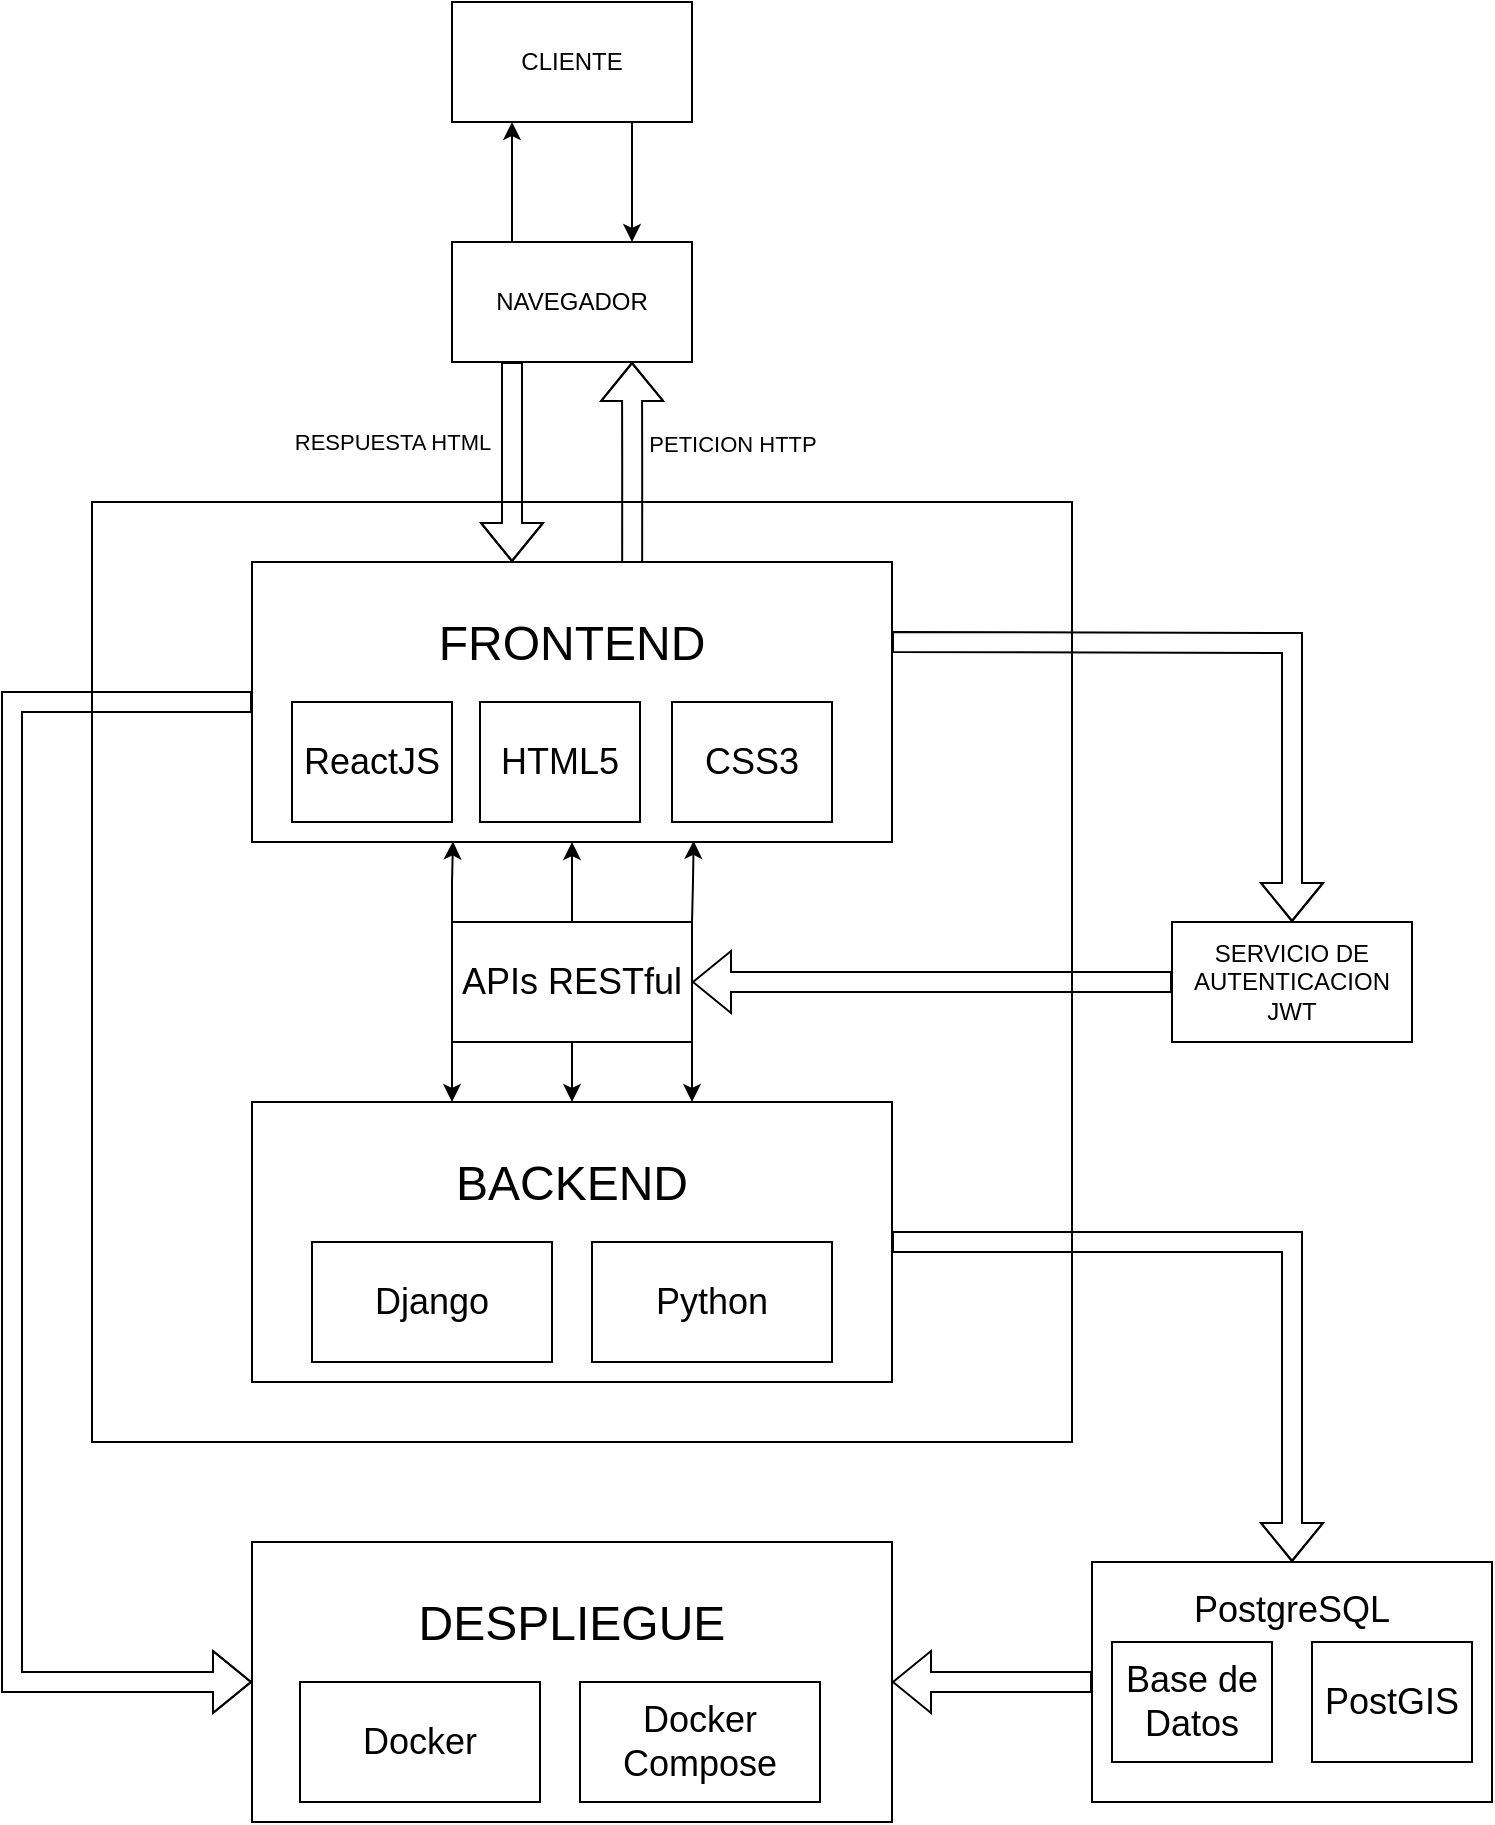 <mxfile version="24.8.8">
  <diagram name="Página-1" id="cQ6sHQg1TOTEwoILe-By">
    <mxGraphModel dx="1006" dy="1119" grid="1" gridSize="10" guides="1" tooltips="1" connect="1" arrows="1" fold="1" page="1" pageScale="1" pageWidth="827" pageHeight="1169" math="0" shadow="0">
      <root>
        <mxCell id="0" />
        <mxCell id="1" parent="0" />
        <mxCell id="9yZUarIItu-rTRObUb3v-1" value="" style="rounded=0;whiteSpace=wrap;html=1;" parent="1" vertex="1">
          <mxGeometry x="80" y="290" width="490" height="470" as="geometry" />
        </mxCell>
        <mxCell id="9yZUarIItu-rTRObUb3v-15" value="" style="edgeStyle=orthogonalEdgeStyle;rounded=0;orthogonalLoop=1;jettySize=auto;html=1;entryX=0.75;entryY=1;entryDx=0;entryDy=0;exitX=0.594;exitY=0.071;exitDx=0;exitDy=0;exitPerimeter=0;shape=flexArrow;" parent="1" source="9yZUarIItu-rTRObUb3v-2" target="9yZUarIItu-rTRObUb3v-11" edge="1">
          <mxGeometry relative="1" as="geometry">
            <mxPoint x="320" y="200" as="targetPoint" />
          </mxGeometry>
        </mxCell>
        <mxCell id="9yZUarIItu-rTRObUb3v-16" value="PETICION HTTP" style="edgeLabel;html=1;align=center;verticalAlign=middle;resizable=0;points=[];" parent="9yZUarIItu-rTRObUb3v-15" vertex="1" connectable="0">
          <mxGeometry x="0.312" y="1" relative="1" as="geometry">
            <mxPoint x="51" y="3" as="offset" />
          </mxGeometry>
        </mxCell>
        <mxCell id="9yZUarIItu-rTRObUb3v-2" value="&lt;font style=&quot;font-size: 24px;&quot;&gt;FRONTEND&lt;/font&gt;&lt;div&gt;&lt;br&gt;&lt;/div&gt;&lt;div&gt;&lt;br&gt;&lt;/div&gt;&lt;div&gt;&lt;br&gt;&lt;/div&gt;&lt;div&gt;&lt;br&gt;&lt;/div&gt;" style="rounded=0;whiteSpace=wrap;html=1;" parent="1" vertex="1">
          <mxGeometry x="160" y="320" width="320" height="140" as="geometry" />
        </mxCell>
        <mxCell id="9yZUarIItu-rTRObUb3v-3" value="&lt;font style=&quot;font-size: 18px;&quot;&gt;ReactJS&lt;/font&gt;" style="rounded=0;whiteSpace=wrap;html=1;" parent="1" vertex="1">
          <mxGeometry x="180" y="390" width="80" height="60" as="geometry" />
        </mxCell>
        <mxCell id="9yZUarIItu-rTRObUb3v-5" value="&lt;div&gt;&lt;span style=&quot;font-size: 24px;&quot;&gt;BACKEND&lt;/span&gt;&lt;/div&gt;&lt;div&gt;&lt;span style=&quot;font-size: 24px;&quot;&gt;&lt;br&gt;&lt;/span&gt;&lt;/div&gt;&lt;div&gt;&lt;span style=&quot;font-size: 24px;&quot;&gt;&lt;br&gt;&lt;/span&gt;&lt;/div&gt;" style="rounded=0;whiteSpace=wrap;html=1;" parent="1" vertex="1">
          <mxGeometry x="160" y="590" width="320" height="140" as="geometry" />
        </mxCell>
        <mxCell id="9yZUarIItu-rTRObUb3v-6" value="&lt;font style=&quot;font-size: 18px;&quot;&gt;Django&lt;/font&gt;" style="rounded=0;whiteSpace=wrap;html=1;" parent="1" vertex="1">
          <mxGeometry x="190" y="660" width="120" height="60" as="geometry" />
        </mxCell>
        <mxCell id="PBDR8g_2GoYbpBvPSrzh-3" value="" style="edgeStyle=orthogonalEdgeStyle;rounded=0;orthogonalLoop=1;jettySize=auto;html=1;entryX=0.5;entryY=0;entryDx=0;entryDy=0;" edge="1" parent="1" source="9yZUarIItu-rTRObUb3v-7" target="9yZUarIItu-rTRObUb3v-5">
          <mxGeometry relative="1" as="geometry" />
        </mxCell>
        <mxCell id="PBDR8g_2GoYbpBvPSrzh-4" value="" style="edgeStyle=orthogonalEdgeStyle;rounded=0;orthogonalLoop=1;jettySize=auto;html=1;entryX=0.5;entryY=1;entryDx=0;entryDy=0;" edge="1" parent="1" source="9yZUarIItu-rTRObUb3v-7" target="9yZUarIItu-rTRObUb3v-2">
          <mxGeometry relative="1" as="geometry" />
        </mxCell>
        <mxCell id="9yZUarIItu-rTRObUb3v-7" value="&lt;font style=&quot;font-size: 18px;&quot;&gt;APIs RESTful&lt;/font&gt;" style="rounded=0;whiteSpace=wrap;html=1;" parent="1" vertex="1">
          <mxGeometry x="260" y="500" width="120" height="60" as="geometry" />
        </mxCell>
        <mxCell id="9yZUarIItu-rTRObUb3v-8" value="CLIENTE" style="rounded=0;whiteSpace=wrap;html=1;" parent="1" vertex="1">
          <mxGeometry x="260" y="40" width="120" height="60" as="geometry" />
        </mxCell>
        <mxCell id="9yZUarIItu-rTRObUb3v-9" value="SERVICIO DE AUTENTICACION&lt;div&gt;JWT&lt;/div&gt;" style="rounded=0;whiteSpace=wrap;html=1;" parent="1" vertex="1">
          <mxGeometry x="620" y="500" width="120" height="60" as="geometry" />
        </mxCell>
        <mxCell id="PBDR8g_2GoYbpBvPSrzh-20" value="" style="rounded=0;orthogonalLoop=1;jettySize=auto;html=1;entryX=0.25;entryY=1;entryDx=0;entryDy=0;exitX=0.25;exitY=0;exitDx=0;exitDy=0;" edge="1" parent="1" source="9yZUarIItu-rTRObUb3v-11" target="9yZUarIItu-rTRObUb3v-8">
          <mxGeometry relative="1" as="geometry" />
        </mxCell>
        <mxCell id="9yZUarIItu-rTRObUb3v-11" value="NAVEGADOR" style="rounded=0;whiteSpace=wrap;html=1;" parent="1" vertex="1">
          <mxGeometry x="260" y="160" width="120" height="60" as="geometry" />
        </mxCell>
        <mxCell id="9yZUarIItu-rTRObUb3v-12" value="&lt;span style=&quot;font-size: 18px;&quot;&gt;PostgreSQL&lt;/span&gt;&lt;div&gt;&lt;span style=&quot;font-size: 18px;&quot;&gt;&lt;br&gt;&lt;/span&gt;&lt;/div&gt;&lt;div&gt;&lt;span style=&quot;font-size: 18px;&quot;&gt;&lt;br&gt;&lt;/span&gt;&lt;/div&gt;&lt;div&gt;&lt;br&gt;&lt;/div&gt;&lt;div&gt;&lt;br&gt;&lt;/div&gt;" style="rounded=0;whiteSpace=wrap;html=1;" parent="1" vertex="1">
          <mxGeometry x="580" y="820" width="200" height="120" as="geometry" />
        </mxCell>
        <mxCell id="9yZUarIItu-rTRObUb3v-13" value="&lt;span style=&quot;font-size: 18px;&quot;&gt;Python&lt;/span&gt;" style="rounded=0;whiteSpace=wrap;html=1;" parent="1" vertex="1">
          <mxGeometry x="330" y="660" width="120" height="60" as="geometry" />
        </mxCell>
        <mxCell id="9yZUarIItu-rTRObUb3v-17" value="" style="endArrow=classic;html=1;rounded=0;exitX=0.25;exitY=1;exitDx=0;exitDy=0;shape=flexArrow;" parent="1" source="9yZUarIItu-rTRObUb3v-11" edge="1">
          <mxGeometry width="50" height="50" relative="1" as="geometry">
            <mxPoint x="330" y="430" as="sourcePoint" />
            <mxPoint x="290" y="320" as="targetPoint" />
            <Array as="points">
              <mxPoint x="290" y="260" />
            </Array>
          </mxGeometry>
        </mxCell>
        <mxCell id="9yZUarIItu-rTRObUb3v-18" value="RESPUESTA HTML" style="edgeLabel;html=1;align=center;verticalAlign=middle;resizable=0;points=[];" parent="1" vertex="1" connectable="0">
          <mxGeometry x="230.0" y="260.0" as="geometry" />
        </mxCell>
        <mxCell id="PBDR8g_2GoYbpBvPSrzh-1" value="&lt;font style=&quot;font-size: 18px;&quot;&gt;HTML5&lt;/font&gt;" style="rounded=0;whiteSpace=wrap;html=1;" vertex="1" parent="1">
          <mxGeometry x="274" y="390" width="80" height="60" as="geometry" />
        </mxCell>
        <mxCell id="PBDR8g_2GoYbpBvPSrzh-2" value="&lt;font style=&quot;font-size: 18px;&quot;&gt;CSS3&lt;/font&gt;" style="rounded=0;whiteSpace=wrap;html=1;" vertex="1" parent="1">
          <mxGeometry x="370" y="390" width="80" height="60" as="geometry" />
        </mxCell>
        <mxCell id="PBDR8g_2GoYbpBvPSrzh-5" value="" style="shape=flexArrow;endArrow=classic;html=1;rounded=0;entryX=0.5;entryY=0;entryDx=0;entryDy=0;edgeStyle=orthogonalEdgeStyle;" edge="1" parent="1" target="9yZUarIItu-rTRObUb3v-9">
          <mxGeometry width="50" height="50" relative="1" as="geometry">
            <mxPoint x="480" y="360" as="sourcePoint" />
            <mxPoint x="390" y="390" as="targetPoint" />
          </mxGeometry>
        </mxCell>
        <mxCell id="PBDR8g_2GoYbpBvPSrzh-7" value="" style="edgeStyle=orthogonalEdgeStyle;rounded=0;orthogonalLoop=1;jettySize=auto;html=1;entryX=0.69;entryY=0.996;entryDx=0;entryDy=0;entryPerimeter=0;" edge="1" parent="1" target="9yZUarIItu-rTRObUb3v-2">
          <mxGeometry relative="1" as="geometry">
            <mxPoint x="380" y="500" as="sourcePoint" />
            <mxPoint x="330" y="470" as="targetPoint" />
          </mxGeometry>
        </mxCell>
        <mxCell id="PBDR8g_2GoYbpBvPSrzh-9" value="" style="edgeStyle=orthogonalEdgeStyle;rounded=0;orthogonalLoop=1;jettySize=auto;html=1;entryX=0.314;entryY=0.998;entryDx=0;entryDy=0;entryPerimeter=0;exitX=0;exitY=0;exitDx=0;exitDy=0;" edge="1" parent="1" source="9yZUarIItu-rTRObUb3v-7" target="9yZUarIItu-rTRObUb3v-2">
          <mxGeometry relative="1" as="geometry">
            <mxPoint x="330" y="510" as="sourcePoint" />
            <mxPoint x="330" y="470" as="targetPoint" />
          </mxGeometry>
        </mxCell>
        <mxCell id="PBDR8g_2GoYbpBvPSrzh-10" value="" style="rounded=0;orthogonalLoop=1;jettySize=auto;html=1;exitX=1;exitY=1;exitDx=0;exitDy=0;" edge="1" parent="1" source="9yZUarIItu-rTRObUb3v-7">
          <mxGeometry relative="1" as="geometry">
            <mxPoint x="380" y="575" as="sourcePoint" />
            <mxPoint x="380" y="590" as="targetPoint" />
          </mxGeometry>
        </mxCell>
        <mxCell id="PBDR8g_2GoYbpBvPSrzh-11" value="" style="edgeStyle=orthogonalEdgeStyle;rounded=0;orthogonalLoop=1;jettySize=auto;html=1;exitX=0;exitY=1;exitDx=0;exitDy=0;" edge="1" parent="1" source="9yZUarIItu-rTRObUb3v-7">
          <mxGeometry relative="1" as="geometry">
            <mxPoint x="330" y="570" as="sourcePoint" />
            <mxPoint x="260" y="590" as="targetPoint" />
          </mxGeometry>
        </mxCell>
        <mxCell id="PBDR8g_2GoYbpBvPSrzh-12" value="" style="shape=flexArrow;endArrow=classic;html=1;rounded=0;entryX=1;entryY=0.5;entryDx=0;entryDy=0;exitX=0;exitY=0.5;exitDx=0;exitDy=0;" edge="1" parent="1" source="9yZUarIItu-rTRObUb3v-9" target="9yZUarIItu-rTRObUb3v-7">
          <mxGeometry width="50" height="50" relative="1" as="geometry">
            <mxPoint x="690" y="600" as="sourcePoint" />
            <mxPoint x="380" y="520" as="targetPoint" />
          </mxGeometry>
        </mxCell>
        <mxCell id="PBDR8g_2GoYbpBvPSrzh-14" value="&lt;span style=&quot;font-size: 24px;&quot;&gt;DESPLIEGUE&lt;/span&gt;&lt;div&gt;&lt;span style=&quot;font-size: 24px;&quot;&gt;&lt;br&gt;&lt;/span&gt;&lt;/div&gt;&lt;div&gt;&lt;span style=&quot;font-size: 24px;&quot;&gt;&lt;br&gt;&lt;/span&gt;&lt;/div&gt;" style="rounded=0;whiteSpace=wrap;html=1;" vertex="1" parent="1">
          <mxGeometry x="160" y="810" width="320" height="140" as="geometry" />
        </mxCell>
        <mxCell id="PBDR8g_2GoYbpBvPSrzh-15" value="&lt;span style=&quot;font-size: 18px;&quot;&gt;Docker&lt;/span&gt;" style="rounded=0;whiteSpace=wrap;html=1;" vertex="1" parent="1">
          <mxGeometry x="184" y="880" width="120" height="60" as="geometry" />
        </mxCell>
        <mxCell id="PBDR8g_2GoYbpBvPSrzh-16" value="&lt;span style=&quot;font-size: 18px;&quot;&gt;Docker Compose&lt;/span&gt;" style="rounded=0;whiteSpace=wrap;html=1;" vertex="1" parent="1">
          <mxGeometry x="324" y="880" width="120" height="60" as="geometry" />
        </mxCell>
        <mxCell id="PBDR8g_2GoYbpBvPSrzh-18" value="&lt;font style=&quot;font-size: 18px;&quot;&gt;Base de Datos&lt;/font&gt;" style="rounded=0;whiteSpace=wrap;html=1;" vertex="1" parent="1">
          <mxGeometry x="590" y="860" width="80" height="60" as="geometry" />
        </mxCell>
        <mxCell id="PBDR8g_2GoYbpBvPSrzh-19" value="&lt;font style=&quot;font-size: 18px;&quot;&gt;PostGIS&lt;/font&gt;" style="rounded=0;whiteSpace=wrap;html=1;" vertex="1" parent="1">
          <mxGeometry x="690" y="860" width="80" height="60" as="geometry" />
        </mxCell>
        <mxCell id="PBDR8g_2GoYbpBvPSrzh-21" value="" style="rounded=0;orthogonalLoop=1;jettySize=auto;html=1;entryX=0.75;entryY=0;entryDx=0;entryDy=0;exitX=0.75;exitY=1;exitDx=0;exitDy=0;" edge="1" parent="1" source="9yZUarIItu-rTRObUb3v-8" target="9yZUarIItu-rTRObUb3v-11">
          <mxGeometry relative="1" as="geometry">
            <mxPoint x="300" y="170" as="sourcePoint" />
            <mxPoint x="301" y="110" as="targetPoint" />
          </mxGeometry>
        </mxCell>
        <mxCell id="PBDR8g_2GoYbpBvPSrzh-22" value="" style="shape=flexArrow;endArrow=classic;html=1;rounded=0;exitX=1;exitY=0.5;exitDx=0;exitDy=0;entryX=0.5;entryY=0;entryDx=0;entryDy=0;edgeStyle=orthogonalEdgeStyle;" edge="1" parent="1" source="9yZUarIItu-rTRObUb3v-5" target="9yZUarIItu-rTRObUb3v-12">
          <mxGeometry width="50" height="50" relative="1" as="geometry">
            <mxPoint x="430" y="570" as="sourcePoint" />
            <mxPoint x="480" y="520" as="targetPoint" />
          </mxGeometry>
        </mxCell>
        <mxCell id="PBDR8g_2GoYbpBvPSrzh-23" value="" style="shape=flexArrow;endArrow=classic;html=1;rounded=0;entryX=1;entryY=0.5;entryDx=0;entryDy=0;exitX=0;exitY=0.5;exitDx=0;exitDy=0;" edge="1" parent="1" source="9yZUarIItu-rTRObUb3v-12" target="PBDR8g_2GoYbpBvPSrzh-14">
          <mxGeometry width="50" height="50" relative="1" as="geometry">
            <mxPoint x="430" y="570" as="sourcePoint" />
            <mxPoint x="480" y="520" as="targetPoint" />
          </mxGeometry>
        </mxCell>
        <mxCell id="PBDR8g_2GoYbpBvPSrzh-24" value="" style="shape=flexArrow;endArrow=classic;html=1;rounded=0;entryX=0;entryY=0.5;entryDx=0;entryDy=0;exitX=0;exitY=0.5;exitDx=0;exitDy=0;edgeStyle=orthogonalEdgeStyle;" edge="1" parent="1" source="9yZUarIItu-rTRObUb3v-2" target="PBDR8g_2GoYbpBvPSrzh-14">
          <mxGeometry width="50" height="50" relative="1" as="geometry">
            <mxPoint x="430" y="570" as="sourcePoint" />
            <mxPoint x="480" y="520" as="targetPoint" />
            <Array as="points">
              <mxPoint x="40" y="390" />
              <mxPoint x="40" y="880" />
            </Array>
          </mxGeometry>
        </mxCell>
      </root>
    </mxGraphModel>
  </diagram>
</mxfile>
